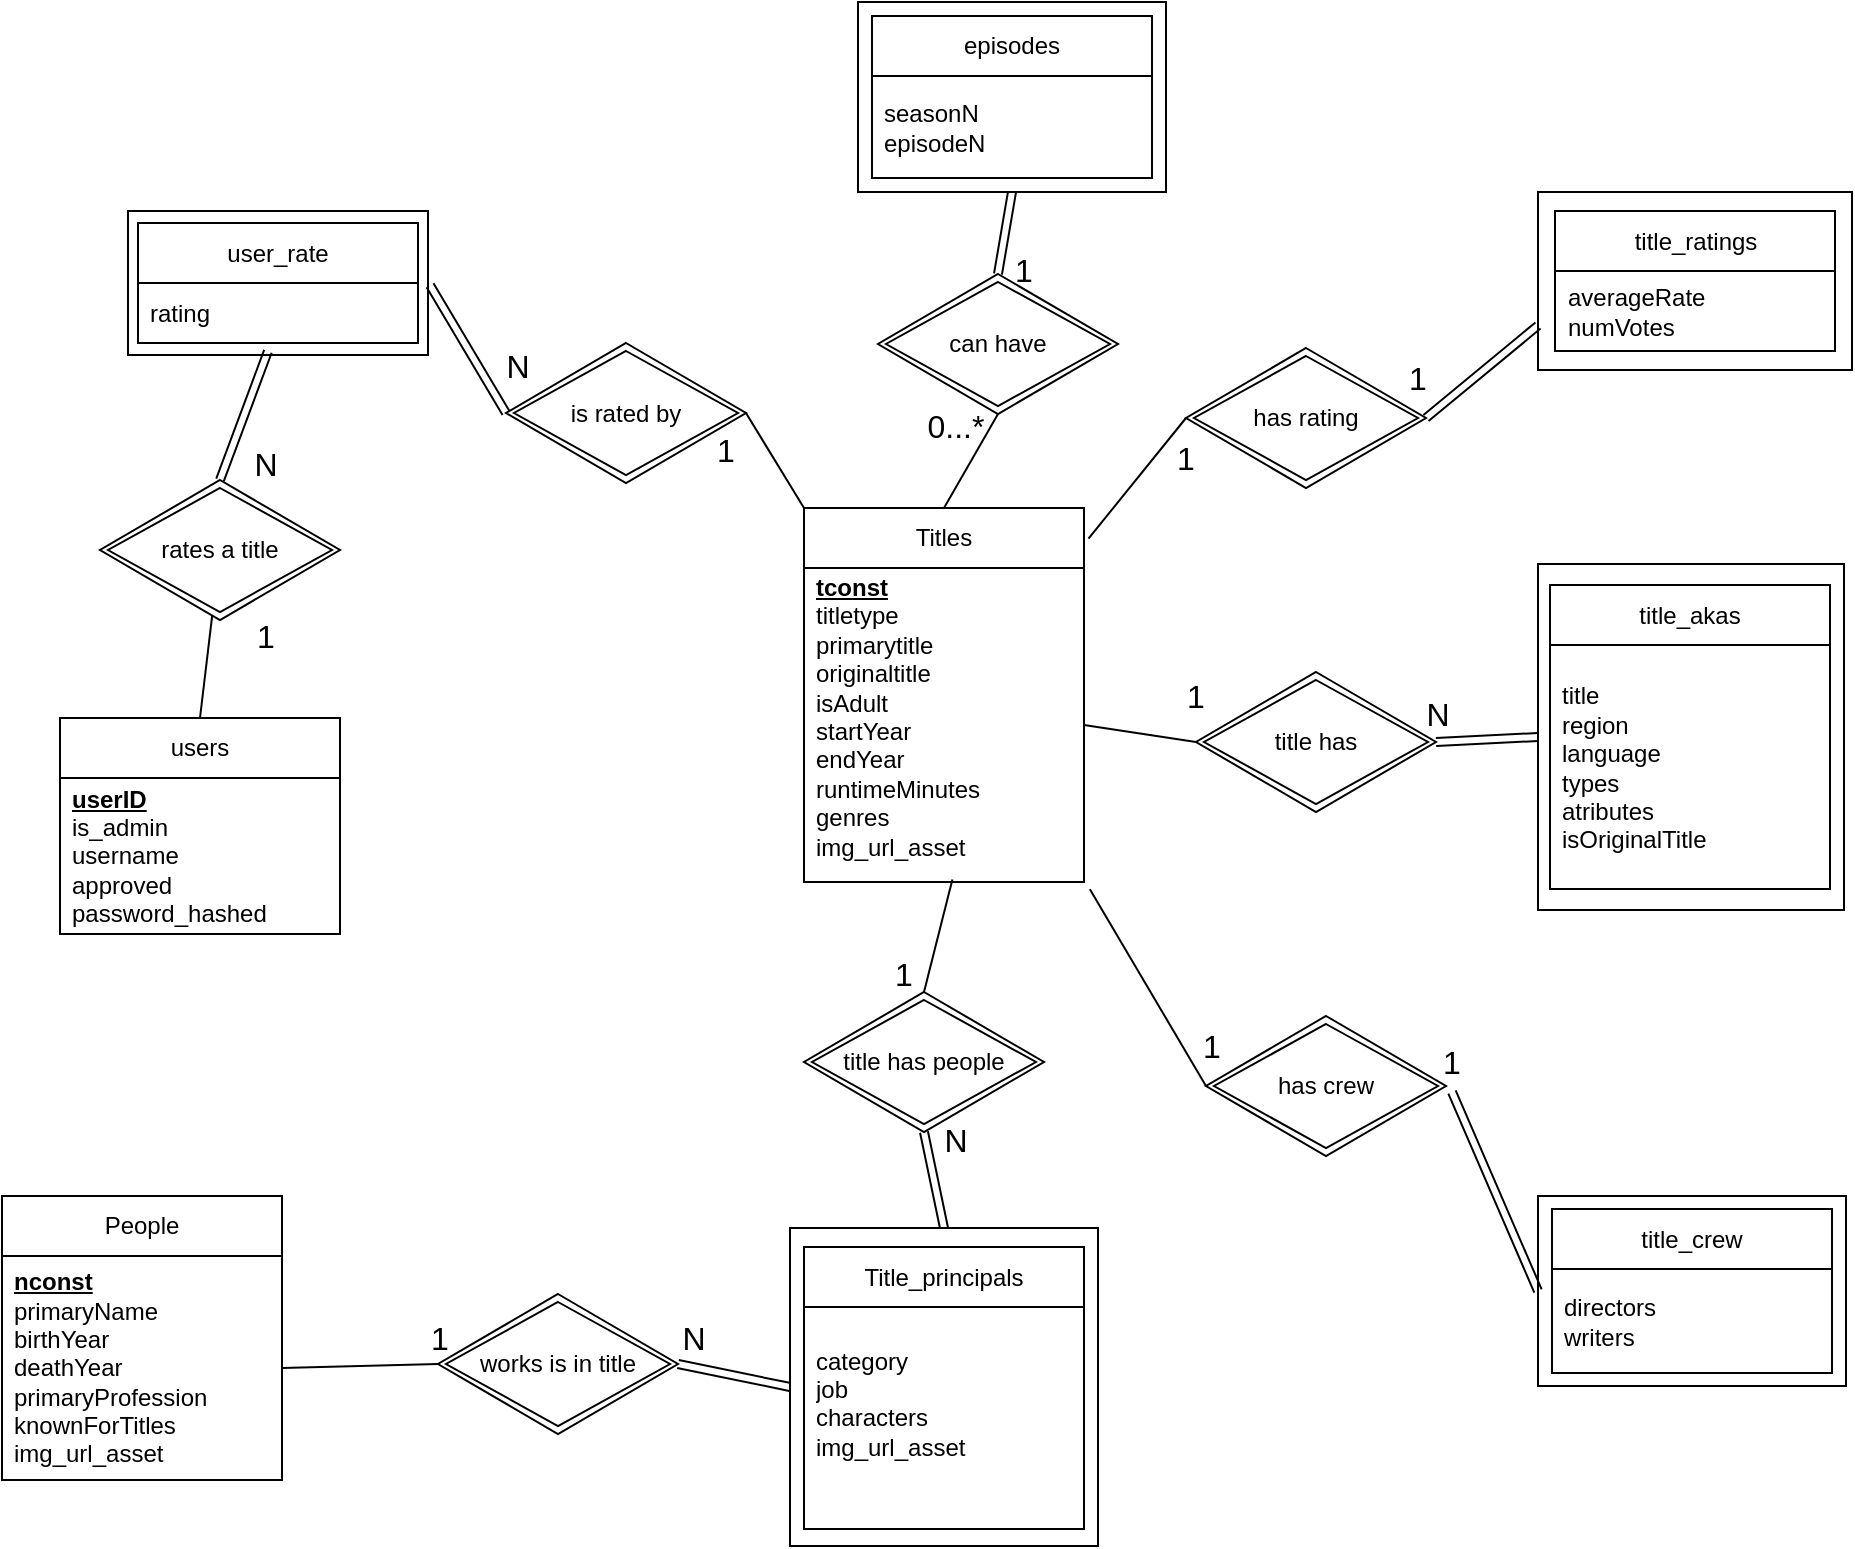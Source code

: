 <mxfile version="23.1.5" type="device">
  <diagram name="Page-1" id="RYo1ZMAlDnl38uKvdfR7">
    <mxGraphModel dx="1850" dy="972" grid="1" gridSize="10" guides="1" tooltips="1" connect="1" arrows="1" fold="1" page="0" pageScale="1" pageWidth="850" pageHeight="1100" math="0" shadow="0">
      <root>
        <mxCell id="0" />
        <mxCell id="1" parent="0" />
        <mxCell id="A_ypituop9kUsFuHW1M4-5" value="Titles" style="swimlane;fontStyle=0;childLayout=stackLayout;horizontal=1;startSize=30;horizontalStack=0;resizeParent=1;resizeParentMax=0;resizeLast=0;collapsible=1;marginBottom=0;whiteSpace=wrap;html=1;" vertex="1" parent="1">
          <mxGeometry x="-109" y="242" width="140" height="187" as="geometry" />
        </mxCell>
        <mxCell id="A_ypituop9kUsFuHW1M4-8" value="&lt;b style=&quot;border-color: var(--border-color);&quot;&gt;&lt;u style=&quot;border-color: var(--border-color);&quot;&gt;tconst&lt;/u&gt;&lt;/b&gt;&lt;br&gt;titletype&lt;br&gt;primarytitle&lt;br&gt;originaltitle&lt;br&gt;isAdult&lt;br&gt;startYear&lt;br&gt;endYear&lt;br&gt;runtimeMinutes&lt;br&gt;genres&lt;br&gt;img_url_asset&lt;br&gt;&lt;br&gt;&lt;div&gt;&lt;br&gt;&lt;/div&gt;" style="text;strokeColor=none;fillColor=none;align=left;verticalAlign=middle;spacingLeft=4;spacingRight=4;overflow=hidden;points=[[0,0.5],[1,0.5]];portConstraint=eastwest;rotatable=0;whiteSpace=wrap;html=1;" vertex="1" parent="A_ypituop9kUsFuHW1M4-5">
          <mxGeometry y="30" width="140" height="157" as="geometry" />
        </mxCell>
        <mxCell id="A_ypituop9kUsFuHW1M4-21" value="People" style="swimlane;fontStyle=0;childLayout=stackLayout;horizontal=1;startSize=30;horizontalStack=0;resizeParent=1;resizeParentMax=0;resizeLast=0;collapsible=1;marginBottom=0;whiteSpace=wrap;html=1;" vertex="1" parent="1">
          <mxGeometry x="-510" y="586" width="140" height="142" as="geometry" />
        </mxCell>
        <mxCell id="A_ypituop9kUsFuHW1M4-23" value="&lt;u style=&quot;font-weight: bold;&quot;&gt;nconst&lt;/u&gt;&lt;br&gt;primaryName&lt;br&gt;birthYear&lt;br&gt;deathYear&lt;br&gt;primaryProfession&lt;br&gt;knownForTitles&lt;br&gt;img_url_asset" style="text;strokeColor=none;fillColor=none;align=left;verticalAlign=middle;spacingLeft=4;spacingRight=4;overflow=hidden;points=[[0,0.5],[1,0.5]];portConstraint=eastwest;rotatable=0;whiteSpace=wrap;html=1;" vertex="1" parent="A_ypituop9kUsFuHW1M4-21">
          <mxGeometry y="30" width="140" height="112" as="geometry" />
        </mxCell>
        <mxCell id="A_ypituop9kUsFuHW1M4-38" value="users" style="swimlane;fontStyle=0;childLayout=stackLayout;horizontal=1;startSize=30;horizontalStack=0;resizeParent=1;resizeParentMax=0;resizeLast=0;collapsible=1;marginBottom=0;whiteSpace=wrap;html=1;" vertex="1" parent="1">
          <mxGeometry x="-481" y="347" width="140" height="108" as="geometry" />
        </mxCell>
        <mxCell id="A_ypituop9kUsFuHW1M4-39" value="&lt;u style=&quot;font-weight: bold;&quot;&gt;userID&lt;/u&gt;&lt;br&gt;is_admin&lt;br&gt;username&lt;br&gt;approved&lt;br&gt;password_hashed" style="text;strokeColor=none;fillColor=none;align=left;verticalAlign=middle;spacingLeft=4;spacingRight=4;overflow=hidden;points=[[0,0.5],[1,0.5]];portConstraint=eastwest;rotatable=0;whiteSpace=wrap;html=1;" vertex="1" parent="A_ypituop9kUsFuHW1M4-38">
          <mxGeometry y="30" width="140" height="78" as="geometry" />
        </mxCell>
        <mxCell id="A_ypituop9kUsFuHW1M4-49" value="" style="rounded=0;whiteSpace=wrap;html=1;fillStyle=solid;" vertex="1" parent="1">
          <mxGeometry x="-447" y="93.5" width="150" height="72" as="geometry" />
        </mxCell>
        <mxCell id="A_ypituop9kUsFuHW1M4-54" value="user_rate" style="swimlane;fontStyle=0;childLayout=stackLayout;horizontal=1;startSize=30;horizontalStack=0;resizeParent=1;resizeParentMax=0;resizeLast=0;collapsible=1;marginBottom=0;whiteSpace=wrap;html=1;" vertex="1" parent="1">
          <mxGeometry x="-442" y="99.5" width="140" height="60" as="geometry" />
        </mxCell>
        <mxCell id="A_ypituop9kUsFuHW1M4-55" value="rating" style="text;strokeColor=none;fillColor=none;align=left;verticalAlign=middle;spacingLeft=4;spacingRight=4;overflow=hidden;points=[[0,0.5],[1,0.5]];portConstraint=eastwest;rotatable=0;whiteSpace=wrap;html=1;" vertex="1" parent="A_ypituop9kUsFuHW1M4-54">
          <mxGeometry y="30" width="140" height="30" as="geometry" />
        </mxCell>
        <mxCell id="A_ypituop9kUsFuHW1M4-56" value="" style="rounded=0;whiteSpace=wrap;html=1;" vertex="1" parent="1">
          <mxGeometry x="-82" y="-11" width="154" height="95" as="geometry" />
        </mxCell>
        <mxCell id="A_ypituop9kUsFuHW1M4-57" value="episodes" style="swimlane;fontStyle=0;childLayout=stackLayout;horizontal=1;startSize=30;horizontalStack=0;resizeParent=1;resizeParentMax=0;resizeLast=0;collapsible=1;marginBottom=0;whiteSpace=wrap;html=1;" vertex="1" parent="1">
          <mxGeometry x="-75" y="-4" width="140" height="81" as="geometry" />
        </mxCell>
        <mxCell id="A_ypituop9kUsFuHW1M4-58" value="seasonN&lt;br&gt;episodeN" style="text;strokeColor=none;fillColor=none;align=left;verticalAlign=middle;spacingLeft=4;spacingRight=4;overflow=hidden;points=[[0,0.5],[1,0.5]];portConstraint=eastwest;rotatable=0;whiteSpace=wrap;html=1;" vertex="1" parent="A_ypituop9kUsFuHW1M4-57">
          <mxGeometry y="30" width="140" height="51" as="geometry" />
        </mxCell>
        <mxCell id="A_ypituop9kUsFuHW1M4-59" value="" style="rounded=0;whiteSpace=wrap;html=1;" vertex="1" parent="1">
          <mxGeometry x="-116" y="602" width="154" height="159" as="geometry" />
        </mxCell>
        <mxCell id="A_ypituop9kUsFuHW1M4-60" value="Title_principals" style="swimlane;fontStyle=0;childLayout=stackLayout;horizontal=1;startSize=30;horizontalStack=0;resizeParent=1;resizeParentMax=0;resizeLast=0;collapsible=1;marginBottom=0;whiteSpace=wrap;html=1;" vertex="1" parent="1">
          <mxGeometry x="-109" y="611.5" width="140" height="141" as="geometry" />
        </mxCell>
        <mxCell id="A_ypituop9kUsFuHW1M4-61" value="category&lt;br&gt;job&lt;br&gt;characters&lt;br&gt;img_url_asset&lt;div&gt;&lt;br&gt;&lt;/div&gt;" style="text;strokeColor=none;fillColor=none;align=left;verticalAlign=middle;spacingLeft=4;spacingRight=4;overflow=hidden;points=[[0,0.5],[1,0.5]];portConstraint=eastwest;rotatable=0;whiteSpace=wrap;html=1;" vertex="1" parent="A_ypituop9kUsFuHW1M4-60">
          <mxGeometry y="30" width="140" height="111" as="geometry" />
        </mxCell>
        <mxCell id="A_ypituop9kUsFuHW1M4-62" value="" style="rounded=0;whiteSpace=wrap;html=1;" vertex="1" parent="1">
          <mxGeometry x="258" y="586" width="154" height="95" as="geometry" />
        </mxCell>
        <mxCell id="A_ypituop9kUsFuHW1M4-63" value="title_crew" style="swimlane;fontStyle=0;childLayout=stackLayout;horizontal=1;startSize=30;horizontalStack=0;resizeParent=1;resizeParentMax=0;resizeLast=0;collapsible=1;marginBottom=0;whiteSpace=wrap;html=1;" vertex="1" parent="1">
          <mxGeometry x="265" y="592.5" width="140" height="82" as="geometry" />
        </mxCell>
        <mxCell id="A_ypituop9kUsFuHW1M4-64" value="directors&lt;br&gt;writers" style="text;strokeColor=none;fillColor=none;align=left;verticalAlign=middle;spacingLeft=4;spacingRight=4;overflow=hidden;points=[[0,0.5],[1,0.5]];portConstraint=eastwest;rotatable=0;whiteSpace=wrap;html=1;" vertex="1" parent="A_ypituop9kUsFuHW1M4-63">
          <mxGeometry y="30" width="140" height="52" as="geometry" />
        </mxCell>
        <mxCell id="A_ypituop9kUsFuHW1M4-65" value="" style="rounded=0;whiteSpace=wrap;html=1;" vertex="1" parent="1">
          <mxGeometry x="258" y="270" width="153" height="173" as="geometry" />
        </mxCell>
        <mxCell id="A_ypituop9kUsFuHW1M4-66" value="title_akas" style="swimlane;fontStyle=0;childLayout=stackLayout;horizontal=1;startSize=30;horizontalStack=0;resizeParent=1;resizeParentMax=0;resizeLast=0;collapsible=1;marginBottom=0;whiteSpace=wrap;html=1;" vertex="1" parent="1">
          <mxGeometry x="264" y="280.5" width="140" height="152" as="geometry" />
        </mxCell>
        <mxCell id="A_ypituop9kUsFuHW1M4-67" value="title&lt;br&gt;region&lt;br&gt;language&lt;br&gt;types&lt;br&gt;atributes&lt;br&gt;isOriginalTitle" style="text;strokeColor=none;fillColor=none;align=left;verticalAlign=middle;spacingLeft=4;spacingRight=4;overflow=hidden;points=[[0,0.5],[1,0.5]];portConstraint=eastwest;rotatable=0;whiteSpace=wrap;html=1;" vertex="1" parent="A_ypituop9kUsFuHW1M4-66">
          <mxGeometry y="30" width="140" height="122" as="geometry" />
        </mxCell>
        <mxCell id="A_ypituop9kUsFuHW1M4-68" value="" style="rounded=0;whiteSpace=wrap;html=1;" vertex="1" parent="1">
          <mxGeometry x="258" y="84" width="157" height="89" as="geometry" />
        </mxCell>
        <mxCell id="A_ypituop9kUsFuHW1M4-69" value="title_ratings" style="swimlane;fontStyle=0;childLayout=stackLayout;horizontal=1;startSize=30;horizontalStack=0;resizeParent=1;resizeParentMax=0;resizeLast=0;collapsible=1;marginBottom=0;whiteSpace=wrap;html=1;" vertex="1" parent="1">
          <mxGeometry x="266.5" y="93.5" width="140" height="70" as="geometry" />
        </mxCell>
        <mxCell id="A_ypituop9kUsFuHW1M4-70" value="averageRate&lt;br&gt;numVotes" style="text;strokeColor=none;fillColor=none;align=left;verticalAlign=middle;spacingLeft=4;spacingRight=4;overflow=hidden;points=[[0,0.5],[1,0.5]];portConstraint=eastwest;rotatable=0;whiteSpace=wrap;html=1;" vertex="1" parent="A_ypituop9kUsFuHW1M4-69">
          <mxGeometry y="30" width="140" height="40" as="geometry" />
        </mxCell>
        <mxCell id="A_ypituop9kUsFuHW1M4-71" value="rates a title" style="shape=rhombus;double=1;perimeter=rhombusPerimeter;whiteSpace=wrap;html=1;align=center;" vertex="1" parent="1">
          <mxGeometry x="-461" y="228" width="120" height="70" as="geometry" />
        </mxCell>
        <mxCell id="A_ypituop9kUsFuHW1M4-74" value="" style="shape=link;html=1;rounded=0;fontSize=12;startSize=8;endSize=8;entryX=0.464;entryY=1.139;entryDx=0;entryDy=0;entryPerimeter=0;exitX=0.5;exitY=0;exitDx=0;exitDy=0;" edge="1" parent="1" source="A_ypituop9kUsFuHW1M4-71" target="A_ypituop9kUsFuHW1M4-55">
          <mxGeometry width="100" relative="1" as="geometry">
            <mxPoint x="-247" y="277" as="sourcePoint" />
            <mxPoint x="-297" y="182" as="targetPoint" />
          </mxGeometry>
        </mxCell>
        <mxCell id="A_ypituop9kUsFuHW1M4-75" value="1" style="text;html=1;align=center;verticalAlign=middle;whiteSpace=wrap;rounded=0;fontSize=16;" vertex="1" parent="1">
          <mxGeometry x="-408" y="291" width="60" height="30" as="geometry" />
        </mxCell>
        <mxCell id="A_ypituop9kUsFuHW1M4-76" value="N" style="text;html=1;align=center;verticalAlign=middle;whiteSpace=wrap;rounded=0;fontSize=16;" vertex="1" parent="1">
          <mxGeometry x="-408" y="205" width="60" height="30" as="geometry" />
        </mxCell>
        <mxCell id="A_ypituop9kUsFuHW1M4-79" value="" style="endArrow=none;html=1;rounded=0;fontSize=12;startSize=8;endSize=8;exitX=0.5;exitY=0;exitDx=0;exitDy=0;" edge="1" parent="1" source="A_ypituop9kUsFuHW1M4-38" target="A_ypituop9kUsFuHW1M4-71">
          <mxGeometry width="50" height="50" relative="1" as="geometry">
            <mxPoint x="21" y="394" as="sourcePoint" />
            <mxPoint x="71" y="344" as="targetPoint" />
          </mxGeometry>
        </mxCell>
        <mxCell id="A_ypituop9kUsFuHW1M4-80" value="is rated by" style="shape=rhombus;double=1;perimeter=rhombusPerimeter;whiteSpace=wrap;html=1;align=center;" vertex="1" parent="1">
          <mxGeometry x="-258" y="159.5" width="120" height="70" as="geometry" />
        </mxCell>
        <mxCell id="A_ypituop9kUsFuHW1M4-81" value="" style="shape=link;html=1;rounded=0;fontSize=12;startSize=8;endSize=8;exitX=1.043;exitY=0.037;exitDx=0;exitDy=0;exitPerimeter=0;entryX=0;entryY=0.5;entryDx=0;entryDy=0;" edge="1" parent="1" source="A_ypituop9kUsFuHW1M4-55" target="A_ypituop9kUsFuHW1M4-80">
          <mxGeometry width="100" relative="1" as="geometry">
            <mxPoint x="-254" y="93.5" as="sourcePoint" />
            <mxPoint x="-154" y="93.5" as="targetPoint" />
          </mxGeometry>
        </mxCell>
        <mxCell id="A_ypituop9kUsFuHW1M4-82" value="N" style="text;html=1;align=center;verticalAlign=middle;whiteSpace=wrap;rounded=0;fontSize=16;" vertex="1" parent="1">
          <mxGeometry x="-282" y="155.5" width="60" height="30" as="geometry" />
        </mxCell>
        <mxCell id="A_ypituop9kUsFuHW1M4-83" value="" style="endArrow=none;html=1;rounded=0;fontSize=12;startSize=8;endSize=8;entryX=1;entryY=0.5;entryDx=0;entryDy=0;exitX=0;exitY=0;exitDx=0;exitDy=0;" edge="1" parent="1" source="A_ypituop9kUsFuHW1M4-5" target="A_ypituop9kUsFuHW1M4-80">
          <mxGeometry width="50" height="50" relative="1" as="geometry">
            <mxPoint x="21" y="261" as="sourcePoint" />
            <mxPoint x="71" y="211" as="targetPoint" />
          </mxGeometry>
        </mxCell>
        <mxCell id="A_ypituop9kUsFuHW1M4-85" value="1" style="text;html=1;align=center;verticalAlign=middle;whiteSpace=wrap;rounded=0;fontSize=16;" vertex="1" parent="1">
          <mxGeometry x="-178" y="198" width="60" height="30" as="geometry" />
        </mxCell>
        <mxCell id="A_ypituop9kUsFuHW1M4-86" value="can have" style="shape=rhombus;double=1;perimeter=rhombusPerimeter;whiteSpace=wrap;html=1;align=center;" vertex="1" parent="1">
          <mxGeometry x="-72" y="125" width="120" height="70" as="geometry" />
        </mxCell>
        <mxCell id="A_ypituop9kUsFuHW1M4-87" value="" style="shape=link;html=1;rounded=0;fontSize=12;startSize=8;endSize=8;entryX=0.5;entryY=1;entryDx=0;entryDy=0;exitX=0.5;exitY=0;exitDx=0;exitDy=0;" edge="1" parent="1" source="A_ypituop9kUsFuHW1M4-86" target="A_ypituop9kUsFuHW1M4-56">
          <mxGeometry width="100" relative="1" as="geometry">
            <mxPoint x="-147" y="114" as="sourcePoint" />
            <mxPoint x="-123" y="50" as="targetPoint" />
          </mxGeometry>
        </mxCell>
        <mxCell id="A_ypituop9kUsFuHW1M4-88" value="1" style="text;html=1;align=center;verticalAlign=middle;whiteSpace=wrap;rounded=0;fontSize=16;" vertex="1" parent="1">
          <mxGeometry x="-29" y="108" width="60" height="30" as="geometry" />
        </mxCell>
        <mxCell id="A_ypituop9kUsFuHW1M4-89" value="" style="endArrow=none;html=1;rounded=0;fontSize=12;startSize=8;endSize=8;exitX=0.5;exitY=0;exitDx=0;exitDy=0;entryX=0.5;entryY=1;entryDx=0;entryDy=0;" edge="1" parent="1" source="A_ypituop9kUsFuHW1M4-5" target="A_ypituop9kUsFuHW1M4-86">
          <mxGeometry width="50" height="50" relative="1" as="geometry">
            <mxPoint x="-53" y="235" as="sourcePoint" />
            <mxPoint x="-47" y="184" as="targetPoint" />
          </mxGeometry>
        </mxCell>
        <mxCell id="A_ypituop9kUsFuHW1M4-90" value="0...*" style="text;html=1;align=center;verticalAlign=middle;whiteSpace=wrap;rounded=0;fontSize=16;" vertex="1" parent="1">
          <mxGeometry x="-63" y="185.5" width="60" height="30" as="geometry" />
        </mxCell>
        <mxCell id="A_ypituop9kUsFuHW1M4-91" value="title has" style="shape=rhombus;double=1;perimeter=rhombusPerimeter;whiteSpace=wrap;html=1;align=center;" vertex="1" parent="1">
          <mxGeometry x="87" y="324" width="120" height="70" as="geometry" />
        </mxCell>
        <mxCell id="A_ypituop9kUsFuHW1M4-92" value="has rating" style="shape=rhombus;double=1;perimeter=rhombusPerimeter;whiteSpace=wrap;html=1;align=center;" vertex="1" parent="1">
          <mxGeometry x="82" y="162" width="120" height="70" as="geometry" />
        </mxCell>
        <mxCell id="A_ypituop9kUsFuHW1M4-93" value="title has people" style="shape=rhombus;double=1;perimeter=rhombusPerimeter;whiteSpace=wrap;html=1;align=center;" vertex="1" parent="1">
          <mxGeometry x="-109" y="484" width="120" height="70" as="geometry" />
        </mxCell>
        <mxCell id="A_ypituop9kUsFuHW1M4-94" value="works is in title" style="shape=rhombus;double=1;perimeter=rhombusPerimeter;whiteSpace=wrap;html=1;align=center;" vertex="1" parent="1">
          <mxGeometry x="-292" y="635" width="120" height="70" as="geometry" />
        </mxCell>
        <mxCell id="A_ypituop9kUsFuHW1M4-95" value="has crew" style="shape=rhombus;double=1;perimeter=rhombusPerimeter;whiteSpace=wrap;html=1;align=center;" vertex="1" parent="1">
          <mxGeometry x="92" y="496" width="120" height="70" as="geometry" />
        </mxCell>
        <mxCell id="A_ypituop9kUsFuHW1M4-96" value="" style="endArrow=none;html=1;rounded=0;fontSize=12;startSize=8;endSize=8;entryX=0;entryY=0.5;entryDx=0;entryDy=0;exitX=1.016;exitY=0.082;exitDx=0;exitDy=0;exitPerimeter=0;" edge="1" parent="1" source="A_ypituop9kUsFuHW1M4-5" target="A_ypituop9kUsFuHW1M4-92">
          <mxGeometry width="50" height="50" relative="1" as="geometry">
            <mxPoint x="48" y="285" as="sourcePoint" />
            <mxPoint x="98" y="235" as="targetPoint" />
          </mxGeometry>
        </mxCell>
        <mxCell id="A_ypituop9kUsFuHW1M4-98" value="1" style="text;html=1;align=center;verticalAlign=middle;whiteSpace=wrap;rounded=0;fontSize=16;" vertex="1" parent="1">
          <mxGeometry x="52" y="202" width="60" height="30" as="geometry" />
        </mxCell>
        <mxCell id="A_ypituop9kUsFuHW1M4-99" value="" style="shape=link;html=1;rounded=0;fontSize=12;startSize=8;endSize=8;entryX=0;entryY=0.75;entryDx=0;entryDy=0;exitX=1;exitY=0.5;exitDx=0;exitDy=0;" edge="1" parent="1" source="A_ypituop9kUsFuHW1M4-92" target="A_ypituop9kUsFuHW1M4-68">
          <mxGeometry width="100" relative="1" as="geometry">
            <mxPoint x="205" y="147" as="sourcePoint" />
            <mxPoint x="212" y="106" as="targetPoint" />
          </mxGeometry>
        </mxCell>
        <mxCell id="A_ypituop9kUsFuHW1M4-100" value="1" style="text;html=1;align=center;verticalAlign=middle;whiteSpace=wrap;rounded=0;fontSize=16;" vertex="1" parent="1">
          <mxGeometry x="168" y="162" width="60" height="30" as="geometry" />
        </mxCell>
        <mxCell id="A_ypituop9kUsFuHW1M4-101" value="" style="endArrow=none;html=1;rounded=0;fontSize=12;startSize=8;endSize=8;entryX=0;entryY=0.5;entryDx=0;entryDy=0;exitX=1.021;exitY=1.023;exitDx=0;exitDy=0;exitPerimeter=0;" edge="1" parent="1" source="A_ypituop9kUsFuHW1M4-8" target="A_ypituop9kUsFuHW1M4-95">
          <mxGeometry width="50" height="50" relative="1" as="geometry">
            <mxPoint x="48" y="457" as="sourcePoint" />
            <mxPoint x="97" y="397" as="targetPoint" />
          </mxGeometry>
        </mxCell>
        <mxCell id="A_ypituop9kUsFuHW1M4-102" value="1" style="text;html=1;align=center;verticalAlign=middle;whiteSpace=wrap;rounded=0;fontSize=16;" vertex="1" parent="1">
          <mxGeometry x="65" y="496" width="60" height="30" as="geometry" />
        </mxCell>
        <mxCell id="A_ypituop9kUsFuHW1M4-103" value="1" style="text;html=1;align=center;verticalAlign=middle;whiteSpace=wrap;rounded=0;fontSize=16;" vertex="1" parent="1">
          <mxGeometry x="185" y="504" width="60" height="30" as="geometry" />
        </mxCell>
        <mxCell id="A_ypituop9kUsFuHW1M4-104" value="" style="shape=link;html=1;rounded=0;fontSize=12;startSize=8;endSize=8;entryX=0;entryY=0.5;entryDx=0;entryDy=0;exitX=0.5;exitY=1;exitDx=0;exitDy=0;" edge="1" parent="1" source="A_ypituop9kUsFuHW1M4-103" target="A_ypituop9kUsFuHW1M4-62">
          <mxGeometry width="100" relative="1" as="geometry">
            <mxPoint x="231" y="566" as="sourcePoint" />
            <mxPoint x="287" y="520" as="targetPoint" />
          </mxGeometry>
        </mxCell>
        <mxCell id="A_ypituop9kUsFuHW1M4-105" value="" style="endArrow=none;html=1;rounded=0;fontSize=12;startSize=8;endSize=8;entryX=0;entryY=0.5;entryDx=0;entryDy=0;exitX=1;exitY=0.5;exitDx=0;exitDy=0;" edge="1" parent="1" source="A_ypituop9kUsFuHW1M4-8" target="A_ypituop9kUsFuHW1M4-91">
          <mxGeometry width="50" height="50" relative="1" as="geometry">
            <mxPoint x="52" y="345" as="sourcePoint" />
            <mxPoint x="110" y="443" as="targetPoint" />
          </mxGeometry>
        </mxCell>
        <mxCell id="A_ypituop9kUsFuHW1M4-106" value="1" style="text;html=1;align=center;verticalAlign=middle;whiteSpace=wrap;rounded=0;fontSize=16;" vertex="1" parent="1">
          <mxGeometry x="57" y="321" width="60" height="30" as="geometry" />
        </mxCell>
        <mxCell id="A_ypituop9kUsFuHW1M4-107" value="" style="shape=link;html=1;rounded=0;fontSize=12;startSize=8;endSize=8;entryX=0;entryY=0.5;entryDx=0;entryDy=0;exitX=1;exitY=0.5;exitDx=0;exitDy=0;" edge="1" parent="1" source="A_ypituop9kUsFuHW1M4-91" target="A_ypituop9kUsFuHW1M4-65">
          <mxGeometry width="100" relative="1" as="geometry">
            <mxPoint x="215" y="390" as="sourcePoint" />
            <mxPoint x="258" y="490" as="targetPoint" />
          </mxGeometry>
        </mxCell>
        <mxCell id="A_ypituop9kUsFuHW1M4-108" value="N" style="text;html=1;align=center;verticalAlign=middle;whiteSpace=wrap;rounded=0;fontSize=16;" vertex="1" parent="1">
          <mxGeometry x="178" y="330" width="60" height="30" as="geometry" />
        </mxCell>
        <mxCell id="A_ypituop9kUsFuHW1M4-109" value="" style="endArrow=none;html=1;rounded=0;fontSize=12;startSize=8;endSize=8;entryX=0.5;entryY=0;entryDx=0;entryDy=0;exitX=0.53;exitY=0.992;exitDx=0;exitDy=0;exitPerimeter=0;" edge="1" parent="1" source="A_ypituop9kUsFuHW1M4-8" target="A_ypituop9kUsFuHW1M4-93">
          <mxGeometry width="50" height="50" relative="1" as="geometry">
            <mxPoint x="-217" y="423" as="sourcePoint" />
            <mxPoint x="-159" y="521" as="targetPoint" />
          </mxGeometry>
        </mxCell>
        <mxCell id="A_ypituop9kUsFuHW1M4-111" value="1" style="text;html=1;align=center;verticalAlign=middle;whiteSpace=wrap;rounded=0;fontSize=16;" vertex="1" parent="1">
          <mxGeometry x="-89" y="460" width="60" height="30" as="geometry" />
        </mxCell>
        <mxCell id="A_ypituop9kUsFuHW1M4-113" value="" style="shape=link;html=1;rounded=0;fontSize=12;startSize=8;endSize=8;entryX=0.5;entryY=0;entryDx=0;entryDy=0;exitX=0.5;exitY=1;exitDx=0;exitDy=0;" edge="1" parent="1" source="A_ypituop9kUsFuHW1M4-93" target="A_ypituop9kUsFuHW1M4-59">
          <mxGeometry width="100" relative="1" as="geometry">
            <mxPoint x="55" y="557" as="sourcePoint" />
            <mxPoint x="98" y="657" as="targetPoint" />
          </mxGeometry>
        </mxCell>
        <mxCell id="A_ypituop9kUsFuHW1M4-114" value="N" style="text;html=1;align=center;verticalAlign=middle;whiteSpace=wrap;rounded=0;fontSize=16;" vertex="1" parent="1">
          <mxGeometry x="-63" y="543" width="60" height="30" as="geometry" />
        </mxCell>
        <mxCell id="A_ypituop9kUsFuHW1M4-116" value="" style="endArrow=none;html=1;rounded=0;fontSize=12;startSize=8;endSize=8;exitX=1;exitY=0.5;exitDx=0;exitDy=0;entryX=0;entryY=0.5;entryDx=0;entryDy=0;" edge="1" parent="1" source="A_ypituop9kUsFuHW1M4-23" target="A_ypituop9kUsFuHW1M4-94">
          <mxGeometry width="50" height="50" relative="1" as="geometry">
            <mxPoint x="-324" y="593" as="sourcePoint" />
            <mxPoint x="-274" y="543" as="targetPoint" />
          </mxGeometry>
        </mxCell>
        <mxCell id="A_ypituop9kUsFuHW1M4-117" value="" style="shape=link;html=1;rounded=0;fontSize=12;startSize=8;endSize=8;entryX=0;entryY=0.5;entryDx=0;entryDy=0;exitX=1;exitY=0.5;exitDx=0;exitDy=0;" edge="1" parent="1" source="A_ypituop9kUsFuHW1M4-94" target="A_ypituop9kUsFuHW1M4-59">
          <mxGeometry width="100" relative="1" as="geometry">
            <mxPoint x="-185" y="550" as="sourcePoint" />
            <mxPoint x="-175" y="598" as="targetPoint" />
          </mxGeometry>
        </mxCell>
        <mxCell id="A_ypituop9kUsFuHW1M4-118" value="1" style="text;html=1;align=center;verticalAlign=middle;whiteSpace=wrap;rounded=0;fontSize=16;" vertex="1" parent="1">
          <mxGeometry x="-321" y="642" width="60" height="30" as="geometry" />
        </mxCell>
        <mxCell id="A_ypituop9kUsFuHW1M4-119" value="N" style="text;html=1;align=center;verticalAlign=middle;whiteSpace=wrap;rounded=0;fontSize=16;" vertex="1" parent="1">
          <mxGeometry x="-194" y="642" width="60" height="30" as="geometry" />
        </mxCell>
      </root>
    </mxGraphModel>
  </diagram>
</mxfile>
